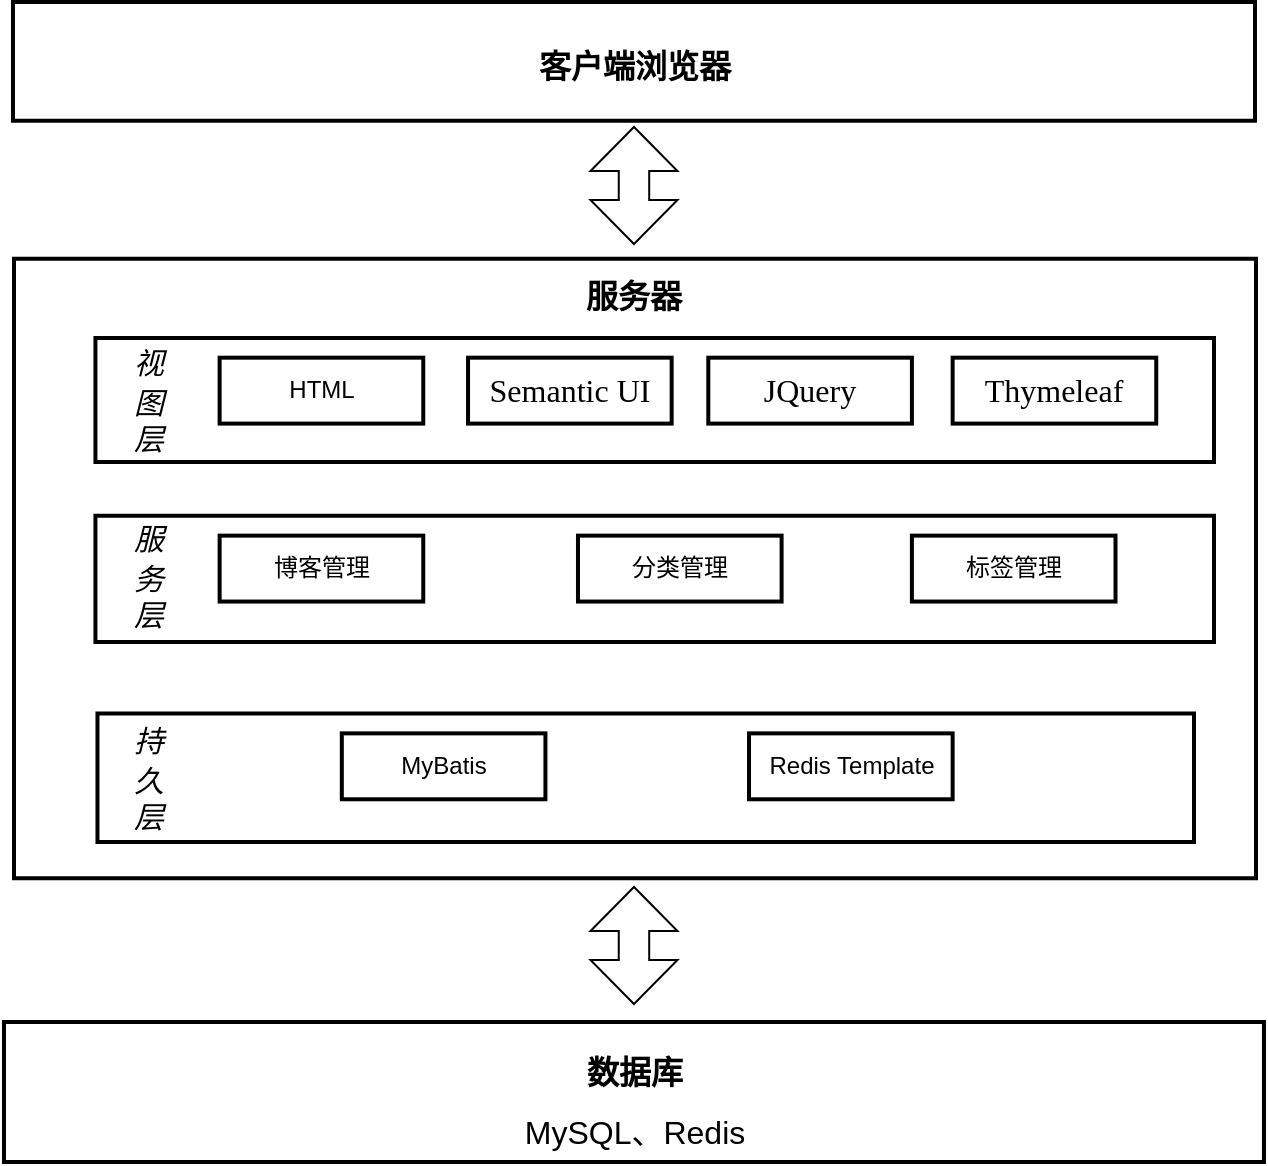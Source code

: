 <mxfile version="24.2.5" type="github">
  <diagram name="第 1 页" id="DCjY2M32DhdbJTFIdupm">
    <mxGraphModel dx="1221" dy="670" grid="1" gridSize="10" guides="1" tooltips="1" connect="1" arrows="1" fold="1" page="1" pageScale="1" pageWidth="827" pageHeight="1169" math="0" shadow="0">
      <root>
        <mxCell id="0" />
        <mxCell id="1" parent="0" />
        <mxCell id="WjFN8tZ_Sl9ltCgVFsNj-6" value="" style="verticalLabelPosition=top;verticalAlign=bottom;html=1;shape=mxgraph.basic.rect;fillColor2=none;strokeWidth=2;size=20;indent=5;labelPosition=center;align=center;" parent="1" vertex="1">
          <mxGeometry x="103" y="238.409" width="621.0" height="309.773" as="geometry" />
        </mxCell>
        <mxCell id="WjFN8tZ_Sl9ltCgVFsNj-7" value="&lt;h1&gt;&lt;font style=&quot;font-size: 16px;&quot;&gt;服务器&lt;/font&gt;&lt;/h1&gt;" style="text;html=1;align=center;verticalAlign=middle;whiteSpace=wrap;rounded=0;strokeWidth=2;" parent="1" vertex="1">
          <mxGeometry x="330.021" y="245" width="165.939" height="19.773" as="geometry" />
        </mxCell>
        <mxCell id="WjFN8tZ_Sl9ltCgVFsNj-8" value="&lt;h1&gt;&lt;br&gt;&lt;/h1&gt;" style="verticalLabelPosition=middle;verticalAlign=middle;html=1;shape=mxgraph.basic.rect;fillColor2=none;strokeWidth=2;size=20;indent=5;labelPosition=center;align=center;" parent="1" vertex="1">
          <mxGeometry x="143.72" y="277.95" width="559.28" height="62.05" as="geometry" />
        </mxCell>
        <mxCell id="WjFN8tZ_Sl9ltCgVFsNj-9" value="&lt;font style=&quot;font-size: 15px;&quot; face=&quot;Verdana&quot;&gt;&lt;i style=&quot;&quot;&gt;视&lt;/i&gt;&lt;/font&gt;&lt;div style=&quot;font-size: 15px;&quot;&gt;&lt;font style=&quot;font-size: 15px;&quot; face=&quot;eEsPGfAhy_EH3d2n-p2c&quot;&gt;&lt;i&gt;图&lt;/i&gt;&lt;/font&gt;&lt;/div&gt;&lt;div style=&quot;font-size: 15px;&quot;&gt;&lt;font style=&quot;font-size: 15px;&quot; face=&quot;eEsPGfAhy_EH3d2n-p2c&quot;&gt;&lt;i style=&quot;&quot;&gt;层&lt;/i&gt;&lt;/font&gt;&lt;/div&gt;" style="text;html=1;align=center;verticalAlign=middle;whiteSpace=wrap;rounded=0;horizontal=1;fontSize=17;strokeWidth=2;" parent="1" vertex="1">
          <mxGeometry x="144.739" y="279.319" width="50.902" height="59.318" as="geometry" />
        </mxCell>
        <mxCell id="WjFN8tZ_Sl9ltCgVFsNj-10" value="HTML" style="rounded=0;whiteSpace=wrap;html=1;strokeWidth=2;" parent="1" vertex="1">
          <mxGeometry x="205.821" y="287.841" width="101.803" height="32.955" as="geometry" />
        </mxCell>
        <mxCell id="WjFN8tZ_Sl9ltCgVFsNj-11" value="&lt;p class=&quot;MsoNormal&quot;&gt;&lt;span style=&quot;mso-spacerun:&#39;yes&#39;;font-family:宋体;mso-ascii-font-family:Calibri;&lt;br/&gt;mso-hansi-font-family:Calibri;mso-bidi-font-family:&#39;Times New Roman&#39;;font-size:12.0pt;&lt;br/&gt;mso-font-kerning:1.0pt;&quot;&gt;&lt;font face=&quot;Calibri&quot;&gt;Semantic UI&lt;/font&gt;&lt;/span&gt;&lt;/p&gt;" style="rounded=0;whiteSpace=wrap;html=1;strokeWidth=2;" parent="1" vertex="1">
          <mxGeometry x="330.021" y="287.841" width="101.803" height="32.955" as="geometry" />
        </mxCell>
        <mxCell id="WjFN8tZ_Sl9ltCgVFsNj-12" value="&lt;p class=&quot;MsoNormal&quot;&gt;&lt;span style=&quot;mso-spacerun:&#39;yes&#39;;font-family:宋体;mso-ascii-font-family:Calibri;&lt;br/&gt;mso-hansi-font-family:Calibri;mso-bidi-font-family:&#39;Times New Roman&#39;;font-size:12.0pt;&lt;br/&gt;mso-font-kerning:1.0pt;&quot;&gt;&lt;font face=&quot;Calibri&quot;&gt;JQuery&lt;/font&gt;&lt;/span&gt;&lt;/p&gt;" style="rounded=0;whiteSpace=wrap;html=1;strokeWidth=2;" parent="1" vertex="1">
          <mxGeometry x="450.149" y="287.841" width="101.803" height="32.955" as="geometry" />
        </mxCell>
        <mxCell id="WjFN8tZ_Sl9ltCgVFsNj-13" value="&lt;p class=&quot;MsoNormal&quot;&gt;&lt;span style=&quot;mso-spacerun:&#39;yes&#39;;font-family:宋体;mso-ascii-font-family:Calibri;&lt;br/&gt;mso-hansi-font-family:Calibri;mso-bidi-font-family:&#39;Times New Roman&#39;;font-size:12.0pt;&lt;br/&gt;mso-font-kerning:1.0pt;&quot;&gt;&lt;font face=&quot;Calibri&quot;&gt;Thymeleaf&lt;/font&gt;&lt;/span&gt;&lt;/p&gt;" style="rounded=0;whiteSpace=wrap;html=1;strokeWidth=2;" parent="1" vertex="1">
          <mxGeometry x="572.313" y="287.841" width="101.803" height="32.955" as="geometry" />
        </mxCell>
        <mxCell id="WjFN8tZ_Sl9ltCgVFsNj-14" value="&lt;h1&gt;&lt;br&gt;&lt;/h1&gt;" style="verticalLabelPosition=middle;verticalAlign=middle;html=1;shape=mxgraph.basic.rect;fillColor2=none;strokeWidth=2;size=20;indent=5;labelPosition=center;align=center;" parent="1" vertex="1">
          <mxGeometry x="143.72" y="366.93" width="559.28" height="63.07" as="geometry" />
        </mxCell>
        <mxCell id="WjFN8tZ_Sl9ltCgVFsNj-15" value="&lt;font style=&quot;font-size: 15px;&quot; face=&quot;Verdana&quot;&gt;&lt;i&gt;服&lt;/i&gt;&lt;/font&gt;&lt;div style=&quot;font-size: 15px;&quot;&gt;&lt;font style=&quot;font-size: 15px;&quot; face=&quot;Verdana&quot;&gt;&lt;i&gt;务&lt;/i&gt;&lt;/font&gt;&lt;/div&gt;&lt;div style=&quot;font-size: 15px;&quot;&gt;&lt;font style=&quot;font-size: 15px;&quot; face=&quot;Verdana&quot;&gt;&lt;i&gt;层&lt;/i&gt;&lt;/font&gt;&lt;/div&gt;" style="text;html=1;align=center;verticalAlign=middle;whiteSpace=wrap;rounded=0;horizontal=1;fontSize=17;strokeWidth=2;" parent="1" vertex="1">
          <mxGeometry x="144.739" y="366.926" width="50.902" height="59.318" as="geometry" />
        </mxCell>
        <mxCell id="WjFN8tZ_Sl9ltCgVFsNj-16" value="博客管理" style="rounded=0;whiteSpace=wrap;html=1;strokeWidth=2;" parent="1" vertex="1">
          <mxGeometry x="205.821" y="376.818" width="101.803" height="32.955" as="geometry" />
        </mxCell>
        <mxCell id="WjFN8tZ_Sl9ltCgVFsNj-17" value="分类管理" style="rounded=0;whiteSpace=wrap;html=1;strokeWidth=2;" parent="1" vertex="1">
          <mxGeometry x="384.995" y="376.818" width="101.803" height="32.955" as="geometry" />
        </mxCell>
        <mxCell id="WjFN8tZ_Sl9ltCgVFsNj-18" value="标签管理" style="rounded=0;whiteSpace=wrap;html=1;strokeWidth=2;" parent="1" vertex="1">
          <mxGeometry x="551.952" y="376.818" width="101.803" height="32.955" as="geometry" />
        </mxCell>
        <mxCell id="WjFN8tZ_Sl9ltCgVFsNj-19" value="&lt;h1&gt;&lt;br&gt;&lt;/h1&gt;" style="verticalLabelPosition=middle;verticalAlign=middle;html=1;shape=mxgraph.basic.rect;fillColor2=none;strokeWidth=2;size=20;indent=5;labelPosition=center;align=center;" parent="1" vertex="1">
          <mxGeometry x="144.74" y="465.8" width="548.26" height="64.2" as="geometry" />
        </mxCell>
        <mxCell id="WjFN8tZ_Sl9ltCgVFsNj-20" value="&lt;font style=&quot;font-size: 15px;&quot; face=&quot;Verdana&quot;&gt;&lt;i&gt;持&lt;/i&gt;&lt;/font&gt;&lt;div style=&quot;font-size: 15px;&quot;&gt;&lt;font style=&quot;font-size: 15px;&quot; face=&quot;Verdana&quot;&gt;&lt;i&gt;久&lt;/i&gt;&lt;/font&gt;&lt;/div&gt;&lt;div style=&quot;font-size: 15px;&quot;&gt;&lt;font style=&quot;font-size: 15px;&quot; face=&quot;Verdana&quot;&gt;&lt;i&gt;层&lt;/i&gt;&lt;/font&gt;&lt;/div&gt;" style="text;html=1;align=center;verticalAlign=middle;whiteSpace=wrap;rounded=0;horizontal=1;fontSize=17;strokeWidth=2;" parent="1" vertex="1">
          <mxGeometry x="144.739" y="468.24" width="50.902" height="59.318" as="geometry" />
        </mxCell>
        <mxCell id="WjFN8tZ_Sl9ltCgVFsNj-21" value="MyBatis" style="rounded=0;whiteSpace=wrap;html=1;strokeWidth=2;" parent="1" vertex="1">
          <mxGeometry x="266.903" y="475.682" width="101.803" height="32.955" as="geometry" />
        </mxCell>
        <mxCell id="WjFN8tZ_Sl9ltCgVFsNj-23" value="Redis Template" style="rounded=0;whiteSpace=wrap;html=1;strokeWidth=2;" parent="1" vertex="1">
          <mxGeometry x="470.51" y="475.682" width="101.803" height="32.955" as="geometry" />
        </mxCell>
        <mxCell id="WjFN8tZ_Sl9ltCgVFsNj-26" value="&lt;h1 style=&quot;font-size: 16px;&quot;&gt;&lt;font style=&quot;font-size: 16px;&quot;&gt;数据库&lt;/font&gt;&lt;/h1&gt;&lt;div style=&quot;font-size: 16px;&quot;&gt;&lt;font style=&quot;font-size: 16px;&quot;&gt;MySQL、Redis&lt;/font&gt;&lt;/div&gt;" style="verticalLabelPosition=middle;verticalAlign=middle;html=1;shape=mxgraph.basic.rect;fillColor2=none;strokeWidth=2;size=20;indent=5;labelPosition=center;align=center;" parent="1" vertex="1">
          <mxGeometry x="97.99" y="620" width="630" height="70" as="geometry" />
        </mxCell>
        <mxCell id="WjFN8tZ_Sl9ltCgVFsNj-3" value="&lt;h1&gt;&lt;font style=&quot;font-size: 16px;&quot;&gt;客户端浏览器&lt;/font&gt;&lt;/h1&gt;" style="verticalLabelPosition=middle;verticalAlign=middle;html=1;shape=mxgraph.basic.rect;fillColor2=none;strokeWidth=2;size=20;indent=5;labelPosition=center;align=center;" parent="1" vertex="1">
          <mxGeometry x="102.49" y="110" width="621.0" height="59.318" as="geometry" />
        </mxCell>
        <mxCell id="ELv2HFd_2RZIdf7TtYIx-1" value="" style="html=1;shadow=0;dashed=0;align=center;verticalAlign=middle;shape=mxgraph.arrows2.twoWayArrow;dy=0.65;dx=22;rotation=90;" vertex="1" parent="1">
          <mxGeometry x="383.73" y="180" width="58.52" height="43.5" as="geometry" />
        </mxCell>
        <mxCell id="ELv2HFd_2RZIdf7TtYIx-5" value="" style="html=1;shadow=0;dashed=0;align=center;verticalAlign=middle;shape=mxgraph.arrows2.twoWayArrow;dy=0.65;dx=22;rotation=90;" vertex="1" parent="1">
          <mxGeometry x="383.73" y="560" width="58.52" height="43.5" as="geometry" />
        </mxCell>
      </root>
    </mxGraphModel>
  </diagram>
</mxfile>
